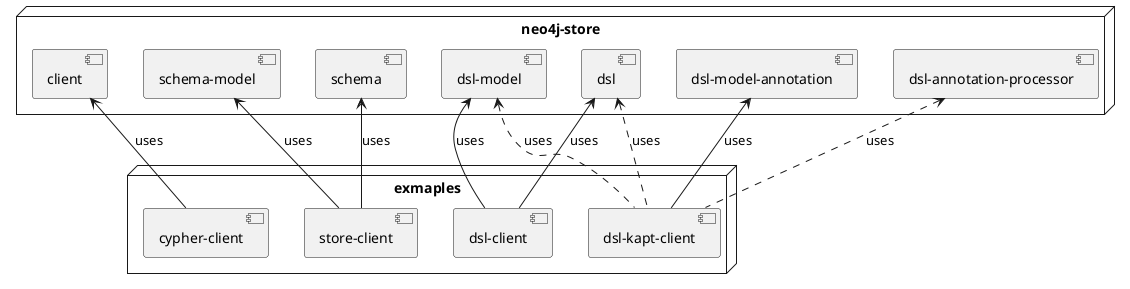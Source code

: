 @startuml

node neo4j-store {
    [client]
    [schema-model]
    [schema]
    [dsl-model]
    [dsl]
    [dsl-model-annotation]
    [dsl-annotation-processor]
}

node exmaples {
    [cypher-client]
    [store-client]
    [dsl-kapt-client]
    [dsl-client]
}

[client] <-- [cypher-client] : uses

[schema] <-- [store-client] : uses
[schema-model] <-- [store-client] : uses

[dsl] <-- [dsl-client] : uses
[dsl-model] <-- [dsl-client] : uses

[dsl-model-annotation] <-- [dsl-kapt-client] : uses
[dsl-annotation-processor] <.. [dsl-kapt-client] : uses
[dsl] <.. [dsl-kapt-client] : uses
[dsl-model] <.. [dsl-kapt-client] : uses

@enduml